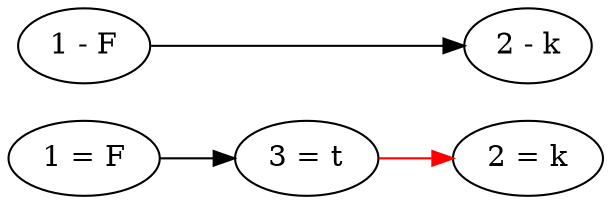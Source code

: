 digraph parallel_chain_06 {


  # Weirdly, if you specify horizontal direction, you
  #   have to put the new nodes before the old nodes.
  rankdir="LR";


  # New node relations.
  "1 = F" -> "3 = t"
  "3 = t" -> "2 = k" [color = red]


  # Old node relations.
  "1 - F" -> "2 - k"


  # Just a visual thing.
  # Make the nodes with the same ID show in the same position.
  { rank=same; "1 - F"; "1 = F"; }
  { rank=same; "2 - k"; "2 = k"; }


}
